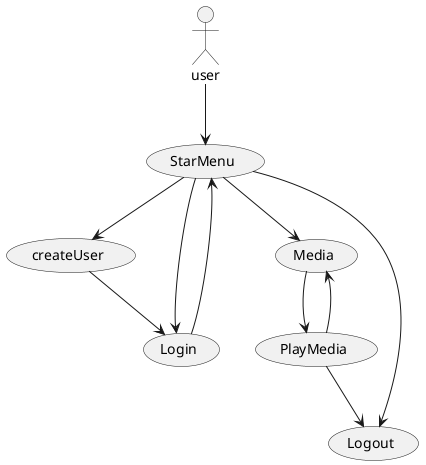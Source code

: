 @startuml
'https://plantuml.com/use-case-diagram

  actor user

  usecase "createUser" as UC3
  usecase "StarMenu" as UC1
  usecase "Login" as UC5
  usecase "Media" as UC2
  usecase "PlayMedia" as UC4
  usecase "Logout" as UC6

user --> UC1
UC1 --> UC3
UC3 --> UC5
UC1 --> UC5
UC1 --> UC2
UC2 --> UC4
UC4 --> UC2
UC4 --> UC6
UC1 --> UC6
UC5 --> UC1

@enduml